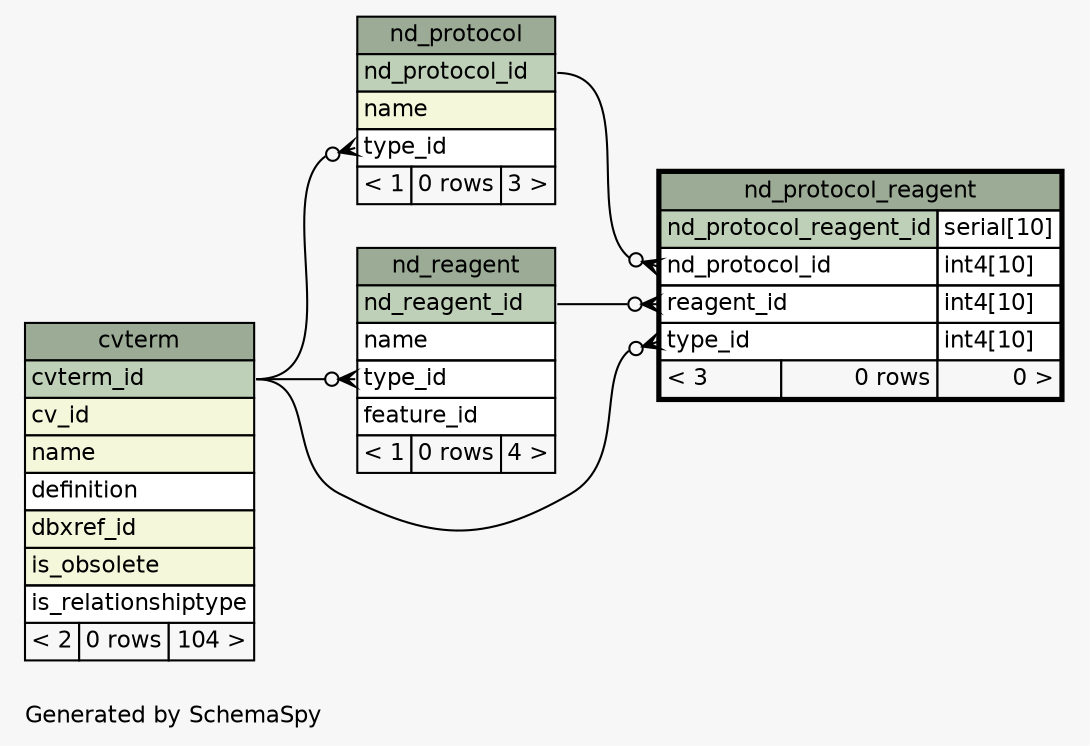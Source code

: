 // dot 2.38.0 on Mac OS X 10.9.3
// SchemaSpy rev 590
digraph "oneDegreeRelationshipsDiagram" {
  graph [
    rankdir="RL"
    bgcolor="#f7f7f7"
    label="\nGenerated by SchemaSpy"
    labeljust="l"
    nodesep="0.18"
    ranksep="0.46"
    fontname="Helvetica"
    fontsize="11"
  ];
  node [
    fontname="Helvetica"
    fontsize="11"
    shape="plaintext"
  ];
  edge [
    arrowsize="0.8"
  ];
  "nd_protocol":"type_id":w -> "cvterm":"cvterm_id":e [arrowhead=none dir=back arrowtail=crowodot];
  "nd_protocol_reagent":"nd_protocol_id":w -> "nd_protocol":"nd_protocol_id":e [arrowhead=none dir=back arrowtail=crowodot];
  "nd_protocol_reagent":"reagent_id":w -> "nd_reagent":"nd_reagent_id":e [arrowhead=none dir=back arrowtail=crowodot];
  "nd_protocol_reagent":"type_id":w -> "cvterm":"cvterm_id":e [arrowhead=none dir=back arrowtail=crowodot];
  "nd_reagent":"type_id":w -> "cvterm":"cvterm_id":e [arrowhead=none dir=back arrowtail=crowodot];
  "cvterm" [
    label=<
    <TABLE BORDER="0" CELLBORDER="1" CELLSPACING="0" BGCOLOR="#ffffff">
      <TR><TD COLSPAN="3" BGCOLOR="#9bab96" ALIGN="CENTER">cvterm</TD></TR>
      <TR><TD PORT="cvterm_id" COLSPAN="3" BGCOLOR="#bed1b8" ALIGN="LEFT">cvterm_id</TD></TR>
      <TR><TD PORT="cv_id" COLSPAN="3" BGCOLOR="#f4f7da" ALIGN="LEFT">cv_id</TD></TR>
      <TR><TD PORT="name" COLSPAN="3" BGCOLOR="#f4f7da" ALIGN="LEFT">name</TD></TR>
      <TR><TD PORT="definition" COLSPAN="3" ALIGN="LEFT">definition</TD></TR>
      <TR><TD PORT="dbxref_id" COLSPAN="3" BGCOLOR="#f4f7da" ALIGN="LEFT">dbxref_id</TD></TR>
      <TR><TD PORT="is_obsolete" COLSPAN="3" BGCOLOR="#f4f7da" ALIGN="LEFT">is_obsolete</TD></TR>
      <TR><TD PORT="is_relationshiptype" COLSPAN="3" ALIGN="LEFT">is_relationshiptype</TD></TR>
      <TR><TD ALIGN="LEFT" BGCOLOR="#f7f7f7">&lt; 2</TD><TD ALIGN="RIGHT" BGCOLOR="#f7f7f7">0 rows</TD><TD ALIGN="RIGHT" BGCOLOR="#f7f7f7">104 &gt;</TD></TR>
    </TABLE>>
    URL="cvterm.html"
    tooltip="cvterm"
  ];
  "nd_protocol" [
    label=<
    <TABLE BORDER="0" CELLBORDER="1" CELLSPACING="0" BGCOLOR="#ffffff">
      <TR><TD COLSPAN="3" BGCOLOR="#9bab96" ALIGN="CENTER">nd_protocol</TD></TR>
      <TR><TD PORT="nd_protocol_id" COLSPAN="3" BGCOLOR="#bed1b8" ALIGN="LEFT">nd_protocol_id</TD></TR>
      <TR><TD PORT="name" COLSPAN="3" BGCOLOR="#f4f7da" ALIGN="LEFT">name</TD></TR>
      <TR><TD PORT="type_id" COLSPAN="3" ALIGN="LEFT">type_id</TD></TR>
      <TR><TD ALIGN="LEFT" BGCOLOR="#f7f7f7">&lt; 1</TD><TD ALIGN="RIGHT" BGCOLOR="#f7f7f7">0 rows</TD><TD ALIGN="RIGHT" BGCOLOR="#f7f7f7">3 &gt;</TD></TR>
    </TABLE>>
    URL="nd_protocol.html"
    tooltip="nd_protocol"
  ];
  "nd_protocol_reagent" [
    label=<
    <TABLE BORDER="2" CELLBORDER="1" CELLSPACING="0" BGCOLOR="#ffffff">
      <TR><TD COLSPAN="3" BGCOLOR="#9bab96" ALIGN="CENTER">nd_protocol_reagent</TD></TR>
      <TR><TD PORT="nd_protocol_reagent_id" COLSPAN="2" BGCOLOR="#bed1b8" ALIGN="LEFT">nd_protocol_reagent_id</TD><TD PORT="nd_protocol_reagent_id.type" ALIGN="LEFT">serial[10]</TD></TR>
      <TR><TD PORT="nd_protocol_id" COLSPAN="2" ALIGN="LEFT">nd_protocol_id</TD><TD PORT="nd_protocol_id.type" ALIGN="LEFT">int4[10]</TD></TR>
      <TR><TD PORT="reagent_id" COLSPAN="2" ALIGN="LEFT">reagent_id</TD><TD PORT="reagent_id.type" ALIGN="LEFT">int4[10]</TD></TR>
      <TR><TD PORT="type_id" COLSPAN="2" ALIGN="LEFT">type_id</TD><TD PORT="type_id.type" ALIGN="LEFT">int4[10]</TD></TR>
      <TR><TD ALIGN="LEFT" BGCOLOR="#f7f7f7">&lt; 3</TD><TD ALIGN="RIGHT" BGCOLOR="#f7f7f7">0 rows</TD><TD ALIGN="RIGHT" BGCOLOR="#f7f7f7">0 &gt;</TD></TR>
    </TABLE>>
    URL="nd_protocol_reagent.html"
    tooltip="nd_protocol_reagent"
  ];
  "nd_reagent" [
    label=<
    <TABLE BORDER="0" CELLBORDER="1" CELLSPACING="0" BGCOLOR="#ffffff">
      <TR><TD COLSPAN="3" BGCOLOR="#9bab96" ALIGN="CENTER">nd_reagent</TD></TR>
      <TR><TD PORT="nd_reagent_id" COLSPAN="3" BGCOLOR="#bed1b8" ALIGN="LEFT">nd_reagent_id</TD></TR>
      <TR><TD PORT="name" COLSPAN="3" ALIGN="LEFT">name</TD></TR>
      <TR><TD PORT="type_id" COLSPAN="3" ALIGN="LEFT">type_id</TD></TR>
      <TR><TD PORT="feature_id" COLSPAN="3" ALIGN="LEFT">feature_id</TD></TR>
      <TR><TD ALIGN="LEFT" BGCOLOR="#f7f7f7">&lt; 1</TD><TD ALIGN="RIGHT" BGCOLOR="#f7f7f7">0 rows</TD><TD ALIGN="RIGHT" BGCOLOR="#f7f7f7">4 &gt;</TD></TR>
    </TABLE>>
    URL="nd_reagent.html"
    tooltip="nd_reagent"
  ];
}
